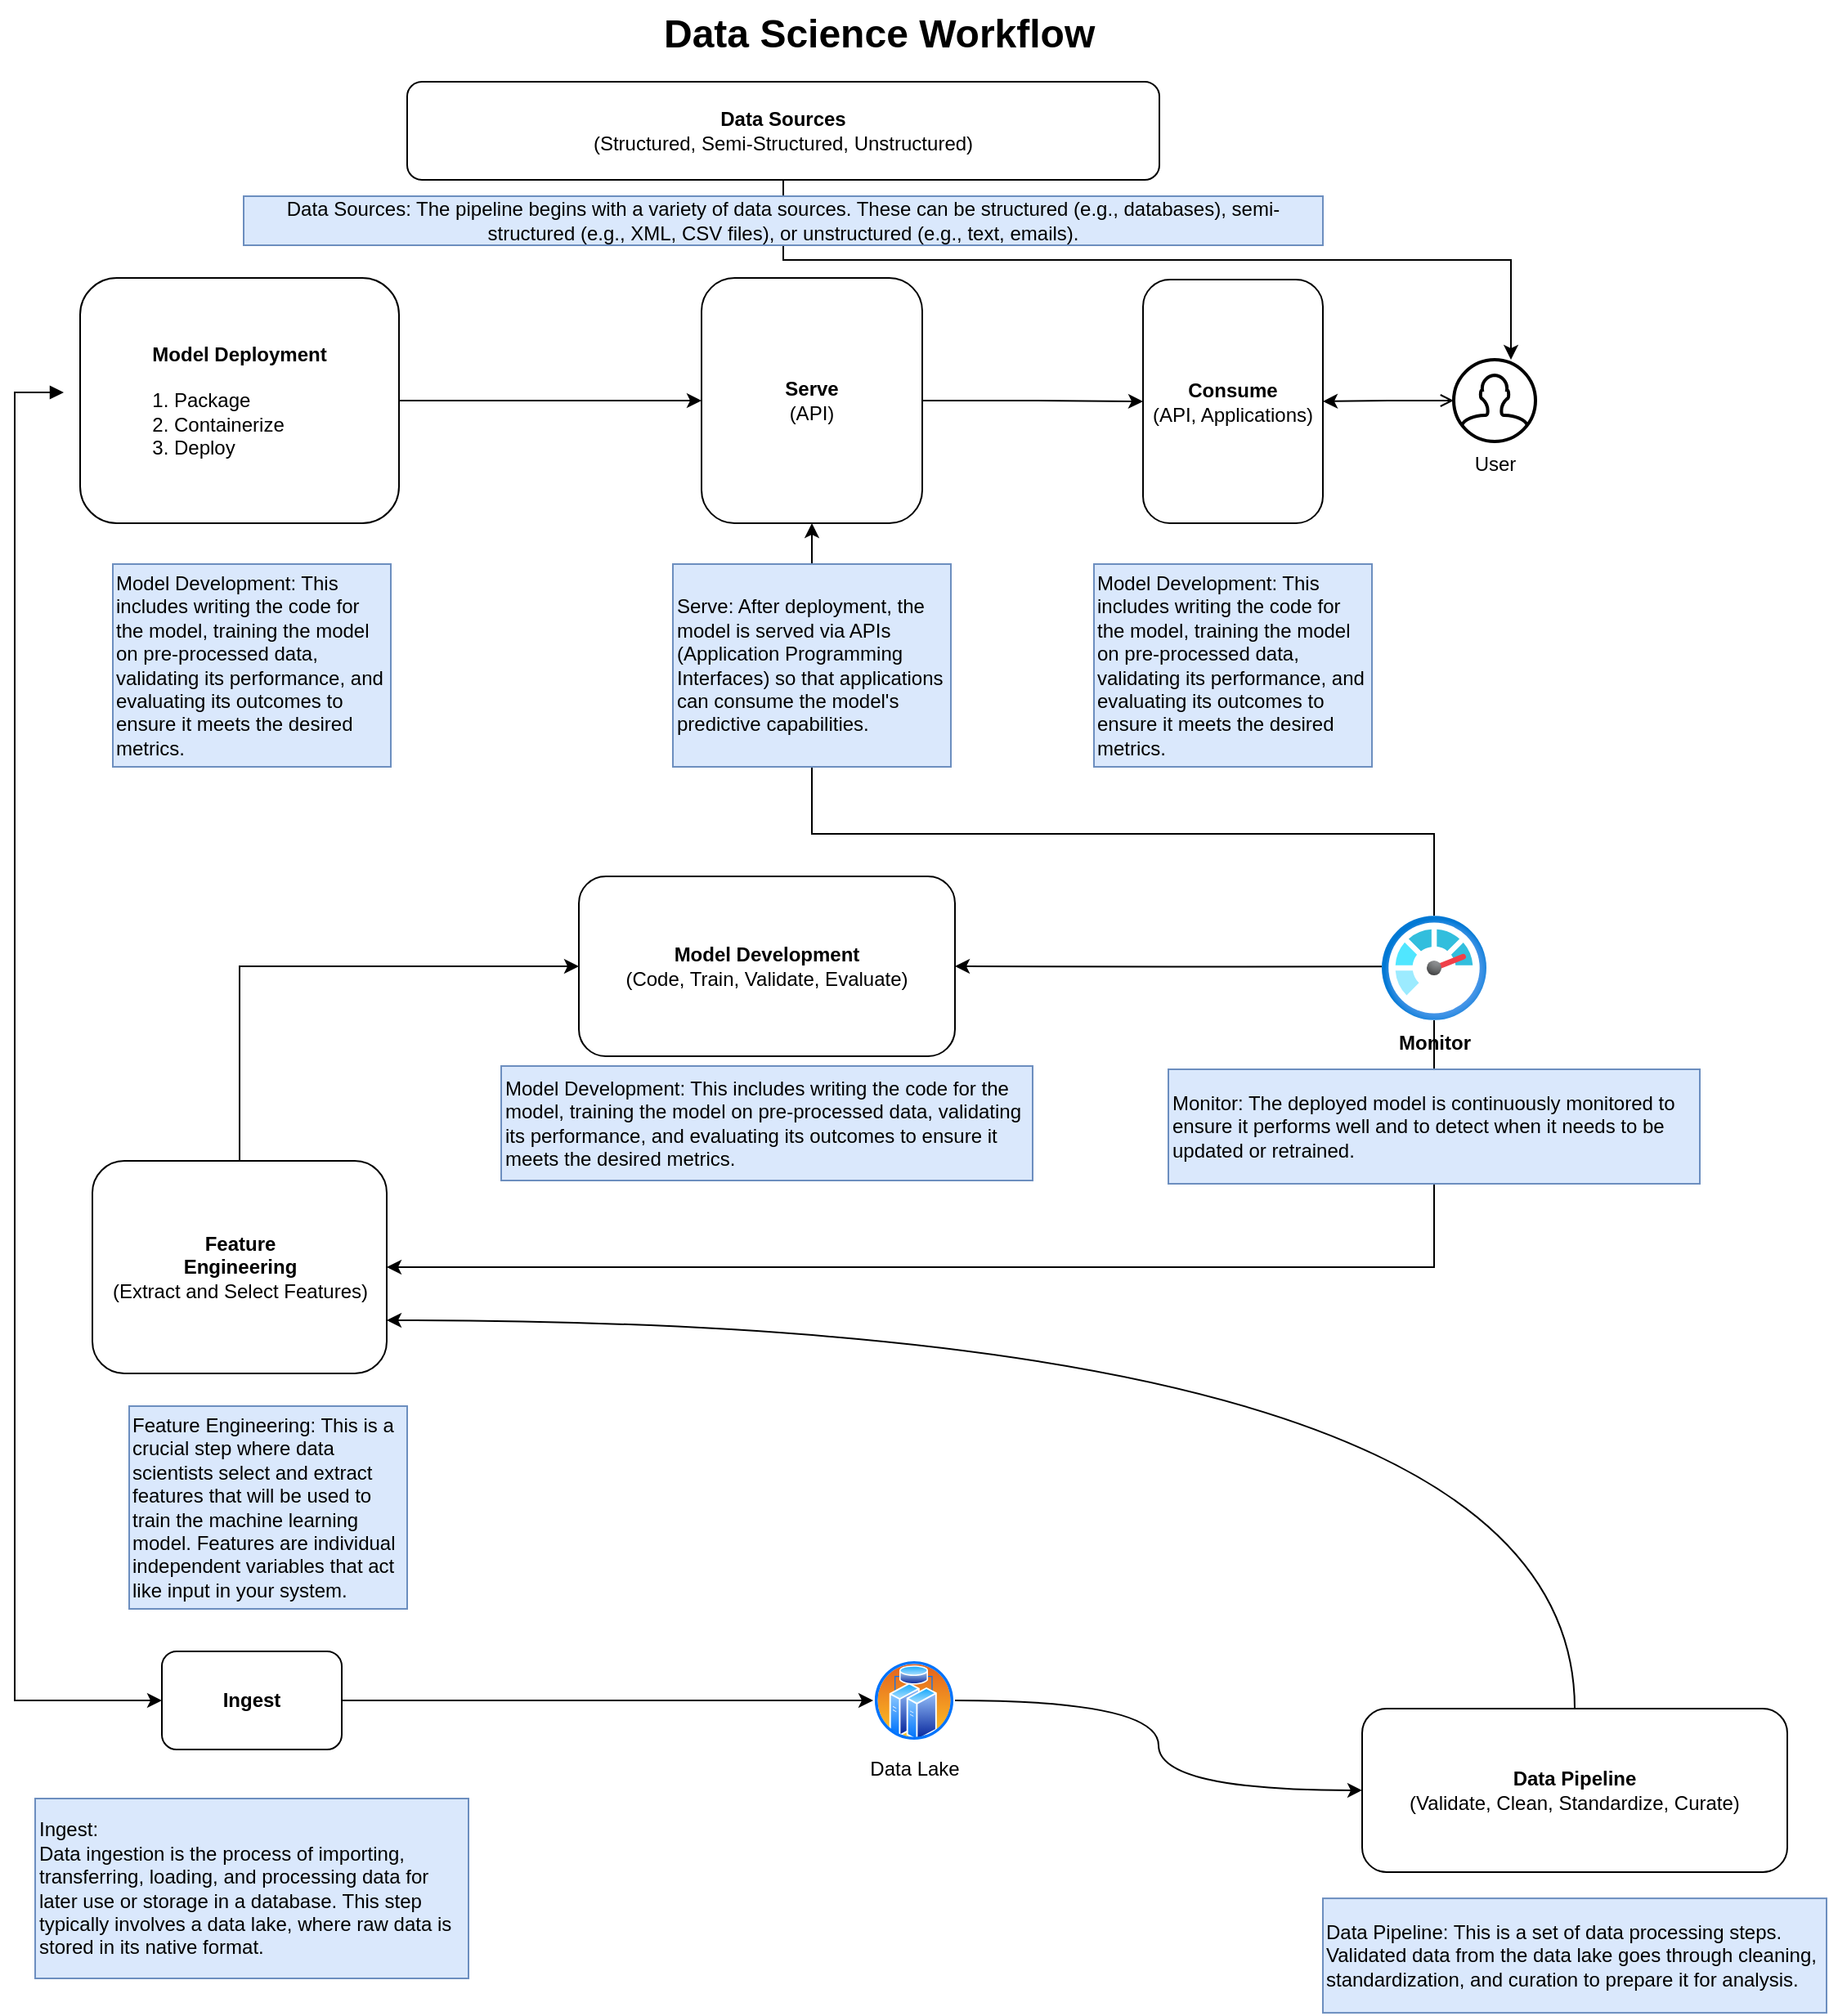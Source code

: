 <mxfile version="24.2.5" type="github">
  <diagram name="Seite-1" id="fTFykLj2f5kGOEzCg6G0">
    <mxGraphModel dx="2261" dy="866" grid="1" gridSize="10" guides="1" tooltips="1" connect="1" arrows="1" fold="1" page="1" pageScale="1" pageWidth="827" pageHeight="1169" math="0" shadow="0">
      <root>
        <mxCell id="0" />
        <mxCell id="1" parent="0" />
        <mxCell id="8dWeRQJoe6eqsGYIArm2-1" value="&lt;b&gt;Data Sources&lt;/b&gt;&lt;div&gt;(Structured, Semi-Structured, Unstructured)&lt;/div&gt;" style="rounded=1;whiteSpace=wrap;html=1;labelBackgroundColor=none;" parent="1" vertex="1">
          <mxGeometry x="80" y="90" width="460" height="60" as="geometry" />
        </mxCell>
        <mxCell id="8dWeRQJoe6eqsGYIArm2-2" value="" style="edgeStyle=orthogonalEdgeStyle;rounded=0;orthogonalLoop=1;jettySize=auto;html=1;exitX=0.5;exitY=1;exitDx=0;exitDy=0;labelBackgroundColor=none;fontColor=default;" parent="1" source="8dWeRQJoe6eqsGYIArm2-1" target="8dWeRQJoe6eqsGYIArm2-5" edge="1">
          <mxGeometry relative="1" as="geometry">
            <mxPoint x="385" y="139" as="sourcePoint" />
            <Array as="points">
              <mxPoint x="310" y="199" />
              <mxPoint x="755" y="199" />
            </Array>
          </mxGeometry>
        </mxCell>
        <mxCell id="8dWeRQJoe6eqsGYIArm2-3" value="&lt;b&gt;Consume&lt;/b&gt;&lt;div&gt;(API, Applications)&lt;/div&gt;" style="rounded=1;whiteSpace=wrap;html=1;labelBackgroundColor=none;" parent="1" vertex="1">
          <mxGeometry x="530" y="211" width="110" height="149" as="geometry" />
        </mxCell>
        <mxCell id="8dWeRQJoe6eqsGYIArm2-4" value="" style="edgeStyle=orthogonalEdgeStyle;rounded=0;orthogonalLoop=1;jettySize=auto;html=1;startArrow=open;startFill=0;labelBackgroundColor=none;fontColor=default;" parent="1" source="8dWeRQJoe6eqsGYIArm2-5" target="8dWeRQJoe6eqsGYIArm2-3" edge="1">
          <mxGeometry relative="1" as="geometry" />
        </mxCell>
        <mxCell id="8dWeRQJoe6eqsGYIArm2-5" value="User" style="html=1;verticalLabelPosition=bottom;align=center;labelBackgroundColor=none;verticalAlign=top;strokeWidth=2;shadow=0;dashed=0;shape=mxgraph.ios7.icons.user;" parent="1" vertex="1">
          <mxGeometry x="720" y="260" width="50" height="50" as="geometry" />
        </mxCell>
        <mxCell id="8dWeRQJoe6eqsGYIArm2-6" value="" style="edgeStyle=orthogonalEdgeStyle;rounded=0;orthogonalLoop=1;jettySize=auto;html=1;labelBackgroundColor=none;fontColor=default;" parent="1" source="8dWeRQJoe6eqsGYIArm2-7" target="8dWeRQJoe6eqsGYIArm2-3" edge="1">
          <mxGeometry relative="1" as="geometry" />
        </mxCell>
        <mxCell id="8dWeRQJoe6eqsGYIArm2-7" value="&lt;b&gt;Serve&lt;/b&gt;&lt;div&gt;(API)&lt;/div&gt;" style="rounded=1;whiteSpace=wrap;html=1;labelBackgroundColor=none;" parent="1" vertex="1">
          <mxGeometry x="260" y="210" width="135" height="150" as="geometry" />
        </mxCell>
        <mxCell id="8dWeRQJoe6eqsGYIArm2-8" value="" style="edgeStyle=orthogonalEdgeStyle;rounded=0;orthogonalLoop=1;jettySize=auto;html=1;labelBackgroundColor=none;fontColor=default;" parent="1" source="8dWeRQJoe6eqsGYIArm2-9" target="8dWeRQJoe6eqsGYIArm2-7" edge="1">
          <mxGeometry relative="1" as="geometry" />
        </mxCell>
        <mxCell id="8dWeRQJoe6eqsGYIArm2-9" value="&lt;div style=&quot;text-align: left;&quot;&gt;&lt;span style=&quot;background-color: initial;&quot;&gt;&lt;b&gt;Model&amp;nbsp;&lt;/b&gt;&lt;/span&gt;&lt;b style=&quot;background-color: initial; text-align: center;&quot;&gt;Deployment&lt;/b&gt;&lt;/div&gt;&lt;div style=&quot;&quot;&gt;&lt;b&gt;&lt;br&gt;&lt;/b&gt;&lt;/div&gt;&lt;div style=&quot;text-align: left;&quot;&gt;1. Package&lt;/div&gt;&lt;div style=&quot;text-align: left;&quot;&gt;2. Containerize&lt;/div&gt;&lt;div style=&quot;text-align: left;&quot;&gt;3. Deploy&lt;/div&gt;" style="rounded=1;whiteSpace=wrap;html=1;labelBackgroundColor=none;" parent="1" vertex="1">
          <mxGeometry x="-120" y="210" width="195" height="150" as="geometry" />
        </mxCell>
        <mxCell id="8dWeRQJoe6eqsGYIArm2-10" value="&lt;b&gt;Model Development&lt;/b&gt;&lt;div&gt;(Code, Train, Validate, Evaluate)&lt;/div&gt;" style="rounded=1;whiteSpace=wrap;html=1;labelBackgroundColor=none;" parent="1" vertex="1">
          <mxGeometry x="185" y="576" width="230" height="110" as="geometry" />
        </mxCell>
        <mxCell id="ZcU75k188BRGfQHqdnhH-12" style="edgeStyle=orthogonalEdgeStyle;rounded=0;orthogonalLoop=1;jettySize=auto;html=1;entryX=0;entryY=0.5;entryDx=0;entryDy=0;exitX=0.5;exitY=0;exitDx=0;exitDy=0;labelBackgroundColor=none;fontColor=default;" edge="1" parent="1" source="8dWeRQJoe6eqsGYIArm2-12" target="8dWeRQJoe6eqsGYIArm2-10">
          <mxGeometry relative="1" as="geometry" />
        </mxCell>
        <mxCell id="8dWeRQJoe6eqsGYIArm2-12" value="&lt;b&gt;Feature&lt;/b&gt;&lt;div&gt;&lt;b&gt;Engineering&lt;/b&gt;&lt;/div&gt;&lt;div&gt;(Extract and Select Features)&lt;/div&gt;" style="rounded=1;whiteSpace=wrap;html=1;labelBackgroundColor=none;" parent="1" vertex="1">
          <mxGeometry x="-112.5" y="750" width="180" height="130" as="geometry" />
        </mxCell>
        <mxCell id="8dWeRQJoe6eqsGYIArm2-14" value="" style="edgeStyle=orthogonalEdgeStyle;rounded=0;orthogonalLoop=1;jettySize=auto;html=1;entryX=1;entryY=0.5;entryDx=0;entryDy=0;exitX=0;exitY=0.487;exitDx=0;exitDy=0;exitPerimeter=0;labelBackgroundColor=none;fontColor=default;" parent="1" source="8dWeRQJoe6eqsGYIArm2-16" target="8dWeRQJoe6eqsGYIArm2-10" edge="1">
          <mxGeometry relative="1" as="geometry">
            <mxPoint x="395" y="624" as="targetPoint" />
            <mxPoint x="585" y="647" as="sourcePoint" />
          </mxGeometry>
        </mxCell>
        <mxCell id="ZcU75k188BRGfQHqdnhH-9" style="edgeStyle=orthogonalEdgeStyle;rounded=0;orthogonalLoop=1;jettySize=auto;html=1;entryX=0.5;entryY=1;entryDx=0;entryDy=0;labelBackgroundColor=none;fontColor=default;" edge="1" parent="1" source="8dWeRQJoe6eqsGYIArm2-16" target="8dWeRQJoe6eqsGYIArm2-7">
          <mxGeometry relative="1" as="geometry">
            <Array as="points">
              <mxPoint x="708" y="550" />
              <mxPoint x="328" y="550" />
            </Array>
          </mxGeometry>
        </mxCell>
        <mxCell id="ZcU75k188BRGfQHqdnhH-11" style="edgeStyle=orthogonalEdgeStyle;rounded=0;orthogonalLoop=1;jettySize=auto;html=1;entryX=1;entryY=0.5;entryDx=0;entryDy=0;labelBackgroundColor=none;fontColor=default;" edge="1" parent="1" source="8dWeRQJoe6eqsGYIArm2-16" target="8dWeRQJoe6eqsGYIArm2-12">
          <mxGeometry relative="1" as="geometry">
            <Array as="points">
              <mxPoint x="708" y="815" />
            </Array>
          </mxGeometry>
        </mxCell>
        <mxCell id="8dWeRQJoe6eqsGYIArm2-16" value="&lt;b&gt;Monitor&lt;/b&gt;" style="image;aspect=fixed;html=1;points=[];align=center;fontSize=12;image=img/lib/azure2/management_governance/Monitor.svg;labelBackgroundColor=none;" parent="1" vertex="1">
          <mxGeometry x="676" y="600" width="64" height="64" as="geometry" />
        </mxCell>
        <mxCell id="8dWeRQJoe6eqsGYIArm2-17" style="edgeStyle=orthogonalEdgeStyle;rounded=0;orthogonalLoop=1;jettySize=auto;html=1;entryX=1;entryY=0.75;entryDx=0;entryDy=0;exitX=0.5;exitY=0;exitDx=0;exitDy=0;labelBackgroundColor=none;fontColor=default;curved=1;" parent="1" source="8dWeRQJoe6eqsGYIArm2-18" target="8dWeRQJoe6eqsGYIArm2-12" edge="1">
          <mxGeometry relative="1" as="geometry">
            <mxPoint x="225" y="823" as="targetPoint" />
            <mxPoint x="675.1" y="1070" as="sourcePoint" />
          </mxGeometry>
        </mxCell>
        <mxCell id="8dWeRQJoe6eqsGYIArm2-18" value="&lt;b&gt;Data Pipeline&lt;/b&gt;&lt;div&gt;(Validate, Clean, Standardize, Curate)&lt;/div&gt;" style="rounded=1;whiteSpace=wrap;html=1;labelBackgroundColor=none;" parent="1" vertex="1">
          <mxGeometry x="664" y="1084.97" width="260" height="100" as="geometry" />
        </mxCell>
        <mxCell id="8dWeRQJoe6eqsGYIArm2-19" value="" style="edgeStyle=orthogonalEdgeStyle;rounded=0;orthogonalLoop=1;jettySize=auto;html=1;entryX=0;entryY=0.5;entryDx=0;entryDy=0;labelBackgroundColor=none;fontColor=default;" parent="1" source="8dWeRQJoe6eqsGYIArm2-20" target="8dWeRQJoe6eqsGYIArm2-22" edge="1">
          <mxGeometry relative="1" as="geometry">
            <mxPoint x="180" y="1115" as="targetPoint" />
          </mxGeometry>
        </mxCell>
        <mxCell id="8dWeRQJoe6eqsGYIArm2-20" value="&lt;b&gt;Ingest&lt;/b&gt;" style="rounded=1;whiteSpace=wrap;html=1;labelBackgroundColor=none;" parent="1" vertex="1">
          <mxGeometry x="-70" y="1050" width="110" height="60" as="geometry" />
        </mxCell>
        <mxCell id="8dWeRQJoe6eqsGYIArm2-21" value="" style="edgeStyle=orthogonalEdgeStyle;rounded=0;orthogonalLoop=1;jettySize=auto;html=1;curved=1;exitX=1;exitY=0.5;exitDx=0;exitDy=0;labelBackgroundColor=none;fontColor=default;entryX=0;entryY=0.5;entryDx=0;entryDy=0;" parent="1" source="8dWeRQJoe6eqsGYIArm2-22" target="8dWeRQJoe6eqsGYIArm2-18" edge="1">
          <mxGeometry relative="1" as="geometry">
            <mxPoint x="400" y="1125" as="sourcePoint" />
          </mxGeometry>
        </mxCell>
        <mxCell id="8dWeRQJoe6eqsGYIArm2-22" value="Data Lake" style="image;aspect=fixed;perimeter=ellipsePerimeter;html=1;align=center;shadow=0;dashed=0;spacingTop=3;image=img/lib/active_directory/cluster_server.svg;labelBackgroundColor=none;" parent="1" vertex="1">
          <mxGeometry x="365" y="1055" width="50" height="50" as="geometry" />
        </mxCell>
        <mxCell id="8dWeRQJoe6eqsGYIArm2-23" style="edgeStyle=orthogonalEdgeStyle;rounded=0;orthogonalLoop=1;jettySize=auto;html=1;entryX=0;entryY=0.5;entryDx=0;entryDy=0;startArrow=block;startFill=1;labelBackgroundColor=none;fontColor=default;" parent="1" target="8dWeRQJoe6eqsGYIArm2-20" edge="1">
          <mxGeometry relative="1" as="geometry">
            <mxPoint x="-130" y="280" as="sourcePoint" />
            <mxPoint x="-68" y="1192.95" as="targetPoint" />
            <Array as="points">
              <mxPoint x="-160" y="280" />
              <mxPoint x="-160" y="1080" />
            </Array>
          </mxGeometry>
        </mxCell>
        <mxCell id="8dWeRQJoe6eqsGYIArm2-24" value="&lt;h1 style=&quot;margin-top: 0px;&quot;&gt;Data Science Workflow&amp;nbsp;&lt;/h1&gt;&lt;div&gt;&lt;br&gt;&lt;/div&gt;&lt;p&gt;&lt;br&gt;&lt;/p&gt;" style="text;html=1;whiteSpace=wrap;overflow=hidden;rounded=0;labelBackgroundColor=none;" parent="1" vertex="1">
          <mxGeometry x="235" y="40" width="300" height="40" as="geometry" />
        </mxCell>
        <mxCell id="8dWeRQJoe6eqsGYIArm2-25" value="Data Sources: The pipeline begins with a variety of data sources. These can be structured (e.g., databases), semi-structured (e.g., XML, CSV files), or unstructured (e.g., text, emails)." style="text;html=1;align=center;verticalAlign=middle;whiteSpace=wrap;rounded=0;labelBackgroundColor=none;fillColor=#dae8fc;strokeColor=#6c8ebf;" parent="1" vertex="1">
          <mxGeometry x="-20" y="160" width="660" height="30" as="geometry" />
        </mxCell>
        <mxCell id="8dWeRQJoe6eqsGYIArm2-26" value="&lt;div style=&quot;&quot;&gt;&lt;span style=&quot;background-color: initial;&quot;&gt;Ingest:&amp;nbsp;&lt;/span&gt;&lt;/div&gt;&lt;div style=&quot;&quot;&gt;&lt;span style=&quot;background-color: initial;&quot;&gt;Data ingestion is the process of importing, transferring, loading, and processing data for later use or storage in a database. This step typically involves a data lake, where raw data is stored in its native format.&lt;/span&gt;&lt;/div&gt;" style="text;html=1;align=left;verticalAlign=middle;whiteSpace=wrap;rounded=0;labelBackgroundColor=none;fillColor=#dae8fc;strokeColor=#6c8ebf;" parent="1" vertex="1">
          <mxGeometry x="-147.5" y="1140" width="265" height="110" as="geometry" />
        </mxCell>
        <mxCell id="8dWeRQJoe6eqsGYIArm2-27" value="&lt;div style=&quot;&quot;&gt;Data Pipeline: This is a set of data processing steps. Validated data from the data lake goes through cleaning, standardization, and curation to prepare it for analysis.&lt;br&gt;&lt;/div&gt;" style="text;html=1;align=left;verticalAlign=middle;whiteSpace=wrap;rounded=0;labelBackgroundColor=none;fillColor=#dae8fc;strokeColor=#6c8ebf;" parent="1" vertex="1">
          <mxGeometry x="640" y="1201.05" width="308" height="70" as="geometry" />
        </mxCell>
        <mxCell id="8dWeRQJoe6eqsGYIArm2-29" value="&lt;div style=&quot;&quot;&gt;Model Development: This includes writing the code for the model, training the model on pre-processed data, validating its performance, and evaluating its outcomes to ensure it meets the desired metrics.&lt;br&gt;&lt;/div&gt;" style="text;html=1;align=left;verticalAlign=middle;whiteSpace=wrap;rounded=0;labelBackgroundColor=none;fillColor=#dae8fc;strokeColor=#6c8ebf;" parent="1" vertex="1">
          <mxGeometry x="137.5" y="692" width="325" height="70" as="geometry" />
        </mxCell>
        <mxCell id="8dWeRQJoe6eqsGYIArm2-30" style="edgeStyle=orthogonalEdgeStyle;rounded=0;orthogonalLoop=1;jettySize=auto;html=1;exitX=0.5;exitY=1;exitDx=0;exitDy=0;labelBackgroundColor=none;fontColor=default;" parent="1" source="8dWeRQJoe6eqsGYIArm2-29" target="8dWeRQJoe6eqsGYIArm2-29" edge="1">
          <mxGeometry relative="1" as="geometry" />
        </mxCell>
        <mxCell id="ZcU75k188BRGfQHqdnhH-1" value="&lt;div style=&quot;&quot;&gt;Model Development: This includes writing the code for the model, training the model on pre-processed data, validating its performance, and evaluating its outcomes to ensure it meets the desired metrics.&lt;br&gt;&lt;/div&gt;" style="text;html=1;align=left;verticalAlign=middle;whiteSpace=wrap;rounded=0;labelBackgroundColor=none;fillColor=#dae8fc;strokeColor=#6c8ebf;" vertex="1" parent="1">
          <mxGeometry x="-100" y="385" width="170" height="124" as="geometry" />
        </mxCell>
        <mxCell id="ZcU75k188BRGfQHqdnhH-2" value="&lt;div style=&quot;&quot;&gt;Feature Engineering: This is a crucial step where data scientists select and extract features that will be used to train the machine learning model. Features are individual independent variables that act like input in your system.&lt;br&gt;&lt;/div&gt;" style="text;html=1;align=left;verticalAlign=middle;whiteSpace=wrap;rounded=0;labelBackgroundColor=none;fillColor=#dae8fc;strokeColor=#6c8ebf;" vertex="1" parent="1">
          <mxGeometry x="-90" y="900" width="170" height="124" as="geometry" />
        </mxCell>
        <mxCell id="ZcU75k188BRGfQHqdnhH-3" value="&lt;div style=&quot;&quot;&gt;Model Development: This includes writing the code for the model, training the model on pre-processed data, validating its performance, and evaluating its outcomes to ensure it meets the desired metrics.&lt;br&gt;&lt;/div&gt;" style="text;html=1;align=left;verticalAlign=middle;whiteSpace=wrap;rounded=0;labelBackgroundColor=none;fillColor=#dae8fc;strokeColor=#6c8ebf;" vertex="1" parent="1">
          <mxGeometry x="500" y="385" width="170" height="124" as="geometry" />
        </mxCell>
        <mxCell id="ZcU75k188BRGfQHqdnhH-4" value="&lt;div style=&quot;&quot;&gt;Serve: After deployment, the model is served via APIs (Application Programming Interfaces) so that applications can consume the model&#39;s predictive capabilities.&lt;br&gt;&lt;/div&gt;" style="text;html=1;align=left;verticalAlign=middle;whiteSpace=wrap;rounded=0;labelBackgroundColor=none;fillColor=#dae8fc;strokeColor=#6c8ebf;" vertex="1" parent="1">
          <mxGeometry x="242.5" y="385" width="170" height="124" as="geometry" />
        </mxCell>
        <mxCell id="ZcU75k188BRGfQHqdnhH-14" value="&lt;div style=&quot;&quot;&gt;Monitor: The deployed model is continuously monitored to ensure it performs well and to detect when it needs to be updated or retrained.&lt;br&gt;&lt;/div&gt;" style="text;html=1;align=left;verticalAlign=middle;whiteSpace=wrap;rounded=0;labelBackgroundColor=none;fillColor=#dae8fc;strokeColor=#6c8ebf;" vertex="1" parent="1">
          <mxGeometry x="545.5" y="694" width="325" height="70" as="geometry" />
        </mxCell>
      </root>
    </mxGraphModel>
  </diagram>
</mxfile>
